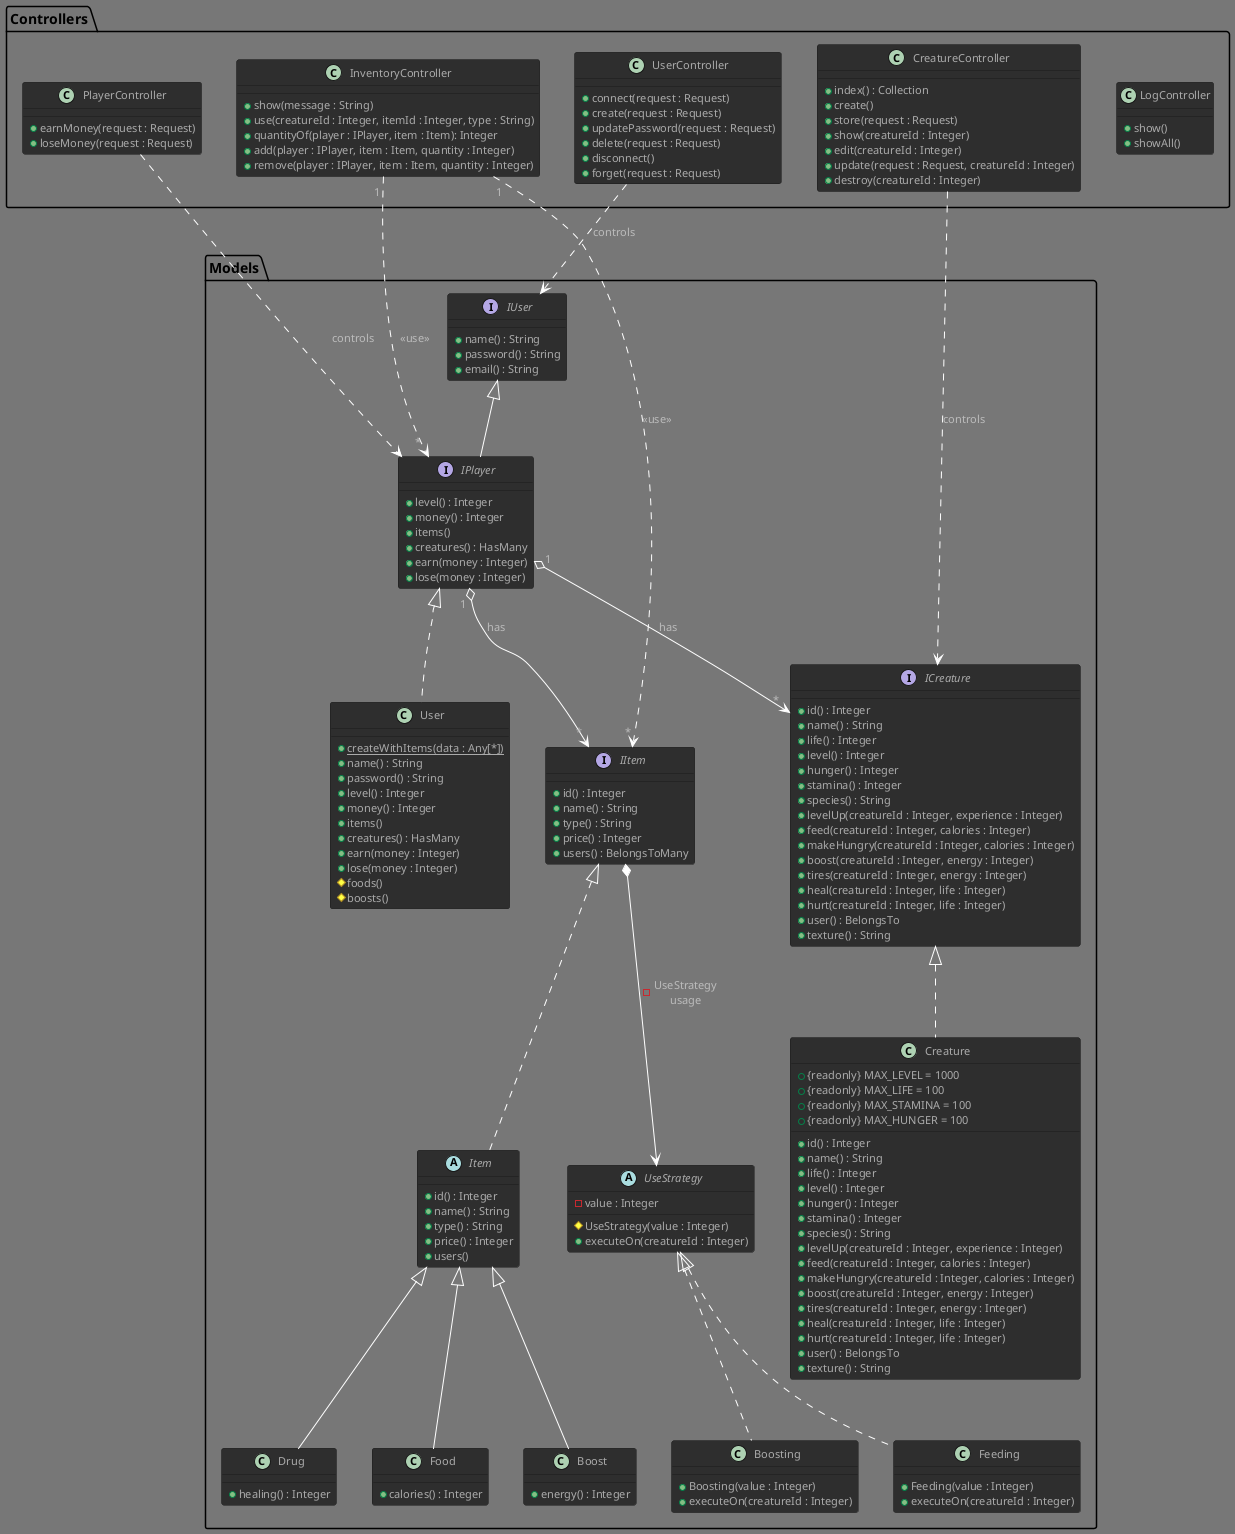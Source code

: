 @startuml VirtualNoe

!theme reddress-darkgreen

package Models
{
    interface IUser {
        + name() : String
        + password() : String
        + email() : String
    }

    interface IPlayer extends IUser
    {
        + level() : Integer /' sum of his creatures' exp '/
        + money() : Integer
        + items()
        + creatures() : HasMany
        + earn(money : Integer)
        + lose(money : Integer)
    }
    IPlayer" 1 " o--> " * "IItem : has
    IPlayer" 1 " o--> " * "ICreature : has

    class User implements IPlayer
    {
        + {static} createWithItems(data : Any[*])
        + name() : String
        + password() : String
        + level() : Integer
        + money() : Integer
        + items()
        +  creatures() : HasMany
        + earn(money : Integer)
        + lose(money : Integer)
        # foods()
        # boosts()
    }

    interface IItem
    {
        + id() : Integer
        + name() : String
        + type() : String
        + price() : Integer
        + users() : BelongsToMany /' get owners '/
    }
    IItem *--> UseStrategy : - UseStrategy\nusage

    abstract class Item implements IItem
    {
        + id() : Integer
        + name() : String
        + type() : String
        + price() : Integer
        + users()
    }

    class Food extends Item
    {
        + calories() : Integer
    }

    class Boost extends Item
    {
        + energy() : Integer
    }

    /' TODO '/
    class Drug extends Item
    {
        + healing() : Integer
    }

    interface ICreature
    {
        + id() : Integer
        + name() : String
        + life() : Integer
        + level() : Integer
        + hunger() : Integer
        + stamina() : Integer
        + species() : String
        + levelUp(creatureId : Integer, experience : Integer)
        + feed(creatureId : Integer, calories : Integer) /' + '/
        + makeHungry(creatureId : Integer, calories : Integer) /' - '/
        + boost(creatureId : Integer, energy : Integer) /' + '/
        + tires(creatureId : Integer, energy : Integer) /' - '/
        + heal(creatureId : Integer, life : Integer) /' + '/
        + hurt(creatureId : Integer, life : Integer) /' - '/
        + user() : BelongsTo
        + texture() : String
    }

    class Creature implements ICreature
    {
        + {readonly} MAX_LEVEL = 1000
        + {readonly} MAX_LIFE = 100
        + {readonly} MAX_STAMINA = 100
        + {readonly} MAX_HUNGER = 100
        + id() : Integer
        + name() : String
        + life() : Integer
        + level() : Integer
        + hunger() : Integer
        + stamina() : Integer
        + species() : String
        + levelUp(creatureId : Integer, experience : Integer)
        + feed(creatureId : Integer, calories : Integer) /' + '/
        + makeHungry(creatureId : Integer, calories : Integer) /' - '/
        + boost(creatureId : Integer, energy : Integer) /' + '/
        + tires(creatureId : Integer, energy : Integer) /' - '/
        + heal(creatureId : Integer, life : Integer) /' + '/
        + hurt(creatureId : Integer, life : Integer) /' - '/
        + user() : BelongsTo
        + texture() : String
    }

    /' Item Strategy '/
    abstract UseStrategy {
        - value : Integer
        # UseStrategy(value : Integer)
        + executeOn(creatureId : Integer)
    }

    class Feeding implements UseStrategy{
        + Feeding(value : Integer)
        + executeOn(creatureId : Integer)
    }

    class Boosting implements UseStrategy{
        + Boosting(value : Integer)
        + executeOn(creatureId : Integer)
    }
    /' TODO '/
}

package Controllers
{
    class LogController
    {
        +  show()
        +  showAll()
    }

    class InventoryController   /' use IPlayer '/
    {
        + show(message : String)
        + use(creatureId : Integer, itemId : Integer, type : String)
        + quantityOf(player : IPlayer, item : Item): Integer
        + add(player : IPlayer, item : Item, quantity : Integer)
        + remove(player : IPlayer, item : Item, quantity : Integer)
    }
    InventoryController" 1 " ..> " * "IPlayer : <<use>>
    InventoryController" 1 " ..> " * "IItem : <<use>>

    class UserController {
        + connect(request : Request)
        + create(request : Request)
        + updatePassword(request : Request)
        + delete(request : Request)
        + disconnect()
        + forget(request : Request)
    }
    UserController ..> IUser : controls

    class PlayerController {
        + earnMoney(request : Request)
        + loseMoney(request : Request)
    }
    PlayerController ..> IPlayer : controls

    class CreatureController
    {
        + index() : Collection
        + create()
        + store(request : Request)
        + show(creatureId : Integer)
        + edit(creatureId : Integer)
        + update(request : Request, creatureId : Integer)
        + destroy(creatureId : Integer)
    }
    CreatureController ..> ICreature : controls
}

@enduml